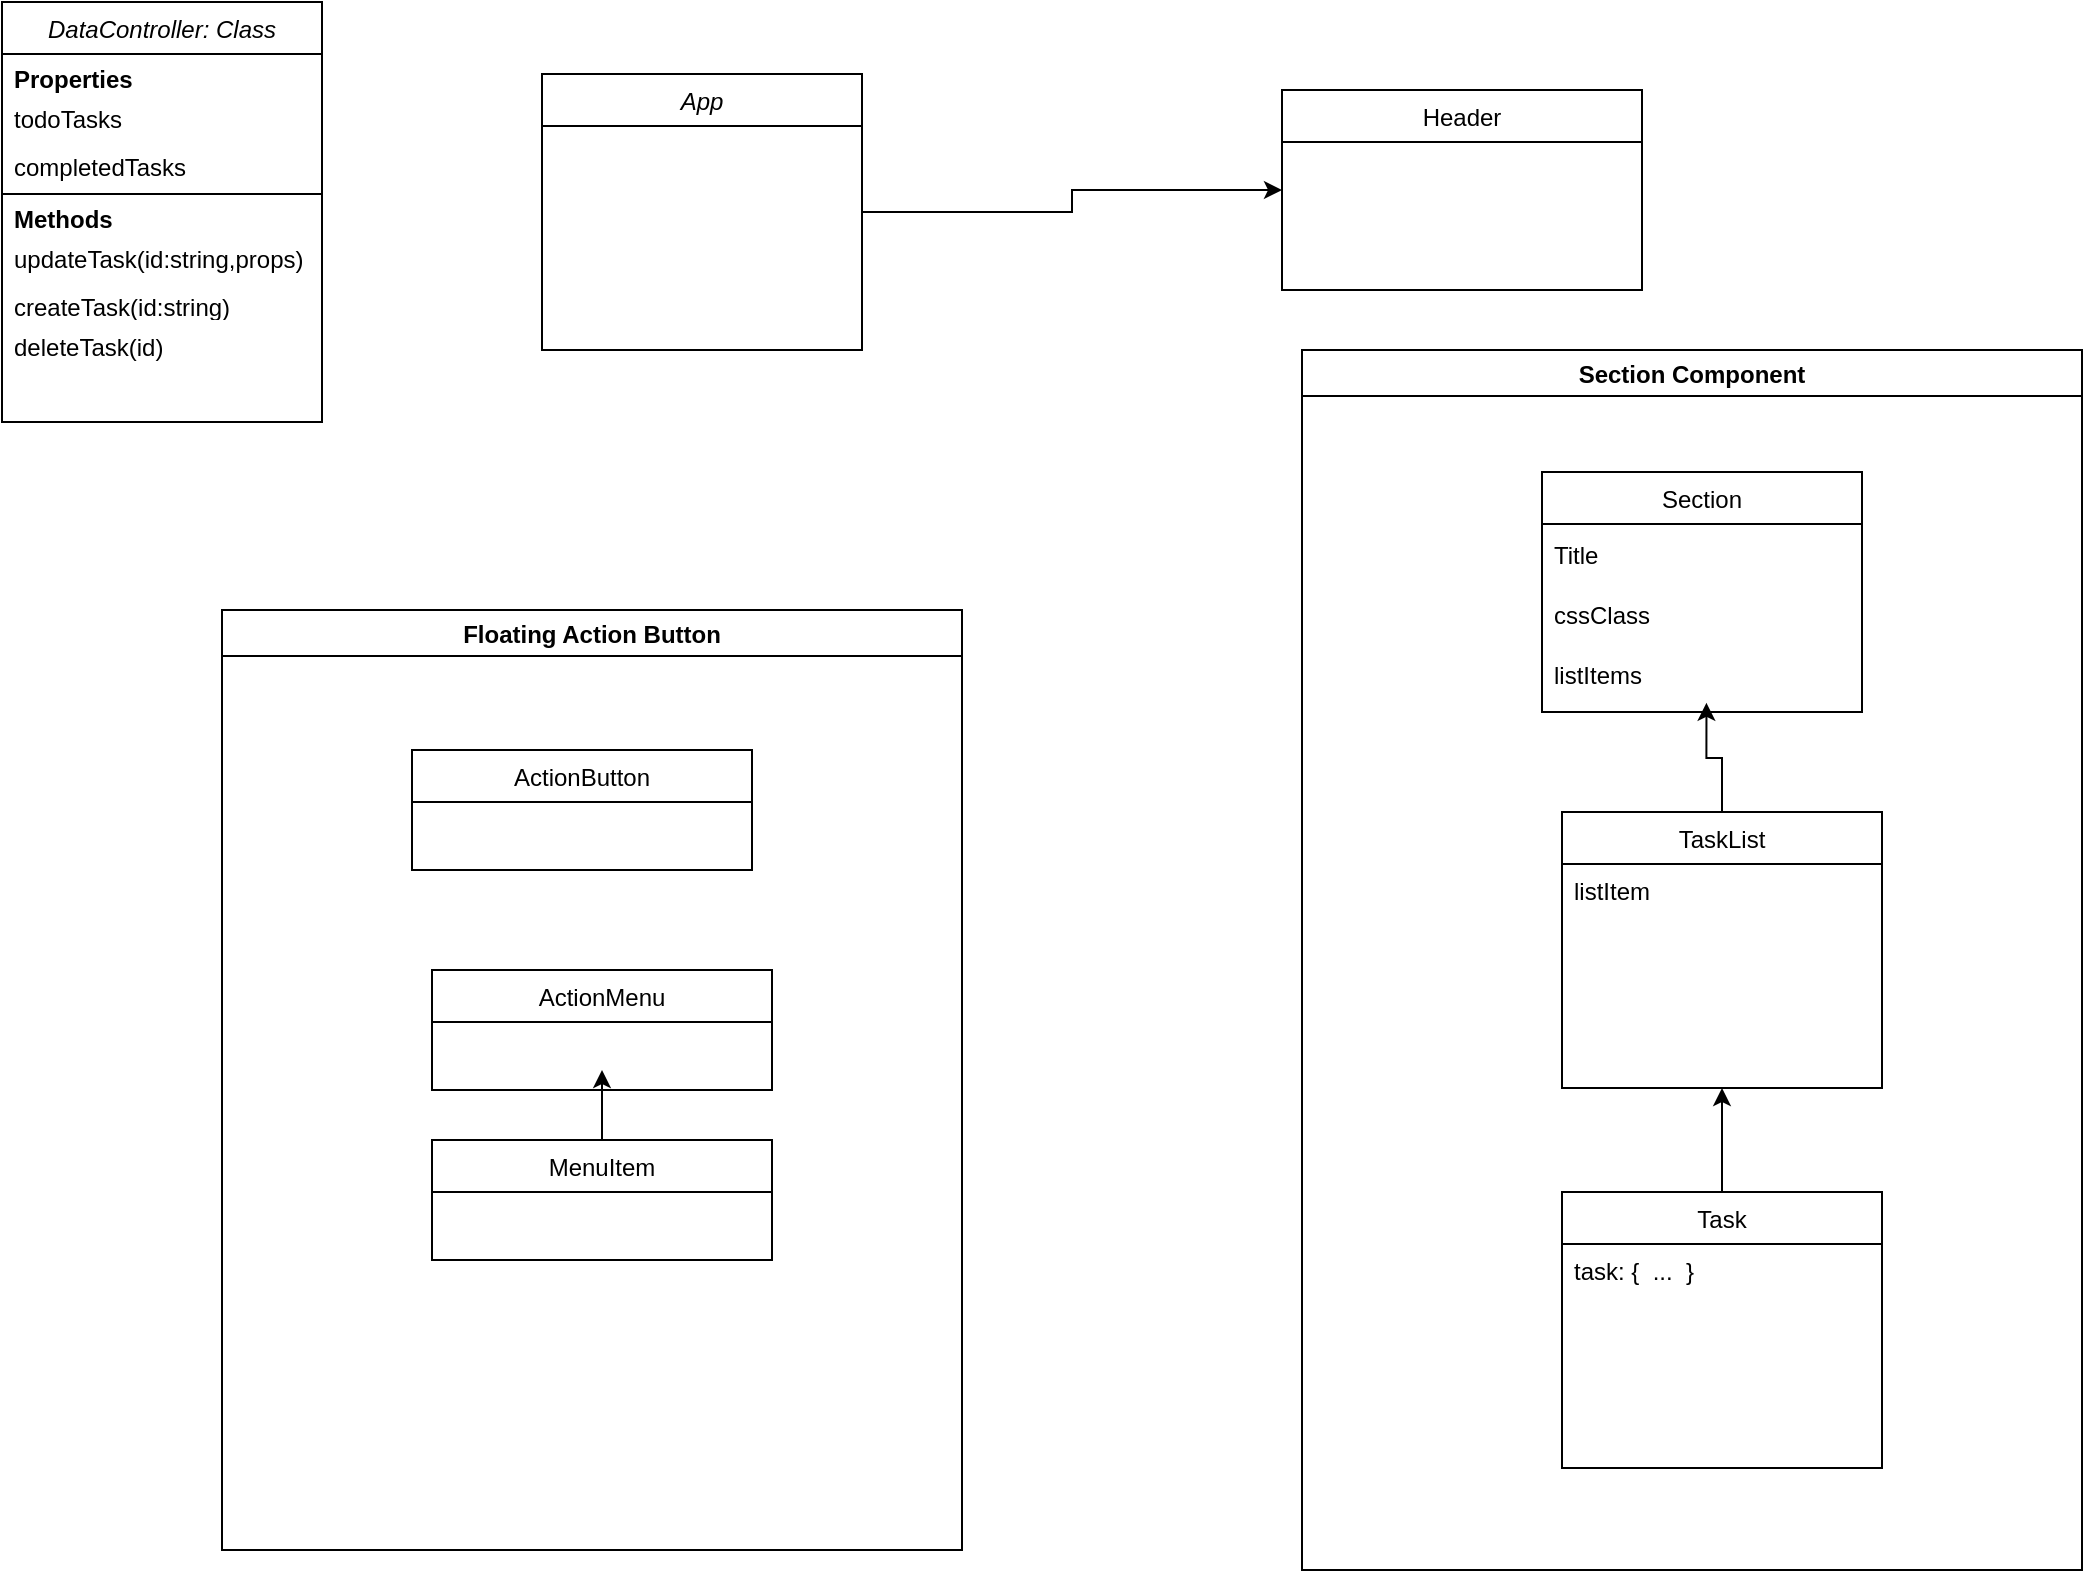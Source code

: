 <mxfile version="15.5.0" type="github">
  <diagram id="C5RBs43oDa-KdzZeNtuy" name="Page-1">
    <mxGraphModel dx="1008" dy="644" grid="1" gridSize="10" guides="1" tooltips="1" connect="1" arrows="1" fold="1" page="1" pageScale="1" pageWidth="827" pageHeight="1169" math="0" shadow="0">
      <root>
        <mxCell id="WIyWlLk6GJQsqaUBKTNV-0" />
        <mxCell id="WIyWlLk6GJQsqaUBKTNV-1" parent="WIyWlLk6GJQsqaUBKTNV-0" />
        <mxCell id="M2CKadQybSeCqdmyxE6D-11" style="edgeStyle=orthogonalEdgeStyle;rounded=0;orthogonalLoop=1;jettySize=auto;html=1;entryX=0;entryY=0.5;entryDx=0;entryDy=0;" edge="1" parent="WIyWlLk6GJQsqaUBKTNV-1" source="zkfFHV4jXpPFQw0GAbJ--0" target="zkfFHV4jXpPFQw0GAbJ--17">
          <mxGeometry relative="1" as="geometry" />
        </mxCell>
        <mxCell id="zkfFHV4jXpPFQw0GAbJ--0" value="App" style="swimlane;fontStyle=2;align=center;verticalAlign=top;childLayout=stackLayout;horizontal=1;startSize=26;horizontalStack=0;resizeParent=1;resizeLast=0;collapsible=1;marginBottom=0;rounded=0;shadow=0;strokeWidth=1;" parent="WIyWlLk6GJQsqaUBKTNV-1" vertex="1">
          <mxGeometry x="350" y="82" width="160" height="138" as="geometry">
            <mxRectangle x="230" y="140" width="160" height="26" as="alternateBounds" />
          </mxGeometry>
        </mxCell>
        <mxCell id="zkfFHV4jXpPFQw0GAbJ--17" value="Header" style="swimlane;fontStyle=0;align=center;verticalAlign=top;childLayout=stackLayout;horizontal=1;startSize=26;horizontalStack=0;resizeParent=1;resizeLast=0;collapsible=1;marginBottom=0;rounded=0;shadow=0;strokeWidth=1;" parent="WIyWlLk6GJQsqaUBKTNV-1" vertex="1">
          <mxGeometry x="720" y="90" width="180" height="100" as="geometry">
            <mxRectangle x="550" y="140" width="160" height="26" as="alternateBounds" />
          </mxGeometry>
        </mxCell>
        <mxCell id="uqA3rBejiStXe5xm_GGv-15" value="DataController: Class" style="swimlane;fontStyle=2;align=center;verticalAlign=top;childLayout=stackLayout;horizontal=1;startSize=26;horizontalStack=0;resizeParent=1;resizeLast=0;collapsible=1;marginBottom=0;rounded=0;shadow=0;strokeWidth=1;" parent="WIyWlLk6GJQsqaUBKTNV-1" vertex="1">
          <mxGeometry x="80" y="46" width="160" height="210" as="geometry">
            <mxRectangle x="230" y="140" width="160" height="26" as="alternateBounds" />
          </mxGeometry>
        </mxCell>
        <mxCell id="uqA3rBejiStXe5xm_GGv-17" value="Properties" style="text;strokeColor=none;fillColor=none;align=left;verticalAlign=middle;spacingLeft=4;spacingRight=4;overflow=hidden;points=[[0,0.5],[1,0.5]];portConstraint=eastwest;rotatable=0;fontStyle=1" parent="uqA3rBejiStXe5xm_GGv-15" vertex="1">
          <mxGeometry y="26" width="160" height="24" as="geometry" />
        </mxCell>
        <mxCell id="uqA3rBejiStXe5xm_GGv-18" value="todoTasks&#xa;" style="text;strokeColor=none;fillColor=none;align=left;verticalAlign=middle;spacingLeft=4;spacingRight=4;overflow=hidden;points=[[0,0.5],[1,0.5]];portConstraint=eastwest;rotatable=0;" parent="uqA3rBejiStXe5xm_GGv-15" vertex="1">
          <mxGeometry y="50" width="160" height="22" as="geometry" />
        </mxCell>
        <mxCell id="M2CKadQybSeCqdmyxE6D-9" value="completedTasks" style="text;strokeColor=none;fillColor=none;align=left;verticalAlign=middle;spacingLeft=4;spacingRight=4;overflow=hidden;points=[[0,0.5],[1,0.5]];portConstraint=eastwest;rotatable=0;" vertex="1" parent="uqA3rBejiStXe5xm_GGv-15">
          <mxGeometry y="72" width="160" height="20" as="geometry" />
        </mxCell>
        <mxCell id="M2CKadQybSeCqdmyxE6D-12" value="" style="line;strokeWidth=1;fillColor=none;align=left;verticalAlign=middle;spacingTop=-1;spacingLeft=3;spacingRight=3;rotatable=0;labelPosition=right;points=[];portConstraint=eastwest;" vertex="1" parent="uqA3rBejiStXe5xm_GGv-15">
          <mxGeometry y="92" width="160" height="8" as="geometry" />
        </mxCell>
        <mxCell id="M2CKadQybSeCqdmyxE6D-13" value="Methods&#xa;" style="text;strokeColor=none;fillColor=none;align=left;verticalAlign=middle;spacingLeft=4;spacingRight=4;overflow=hidden;points=[[0,0.5],[1,0.5]];portConstraint=eastwest;rotatable=0;fontStyle=1" vertex="1" parent="uqA3rBejiStXe5xm_GGv-15">
          <mxGeometry y="100" width="160" height="20" as="geometry" />
        </mxCell>
        <mxCell id="M2CKadQybSeCqdmyxE6D-17" value="updateTask(id:string,props)&#xa;" style="text;strokeColor=none;fillColor=none;align=left;verticalAlign=middle;spacingLeft=4;spacingRight=4;overflow=hidden;points=[[0,0.5],[1,0.5]];portConstraint=eastwest;rotatable=0;" vertex="1" parent="uqA3rBejiStXe5xm_GGv-15">
          <mxGeometry y="120" width="160" height="24" as="geometry" />
        </mxCell>
        <mxCell id="M2CKadQybSeCqdmyxE6D-18" value="createTask(id:string)" style="text;strokeColor=none;fillColor=none;align=left;verticalAlign=middle;spacingLeft=4;spacingRight=4;overflow=hidden;points=[[0,0.5],[1,0.5]];portConstraint=eastwest;rotatable=0;" vertex="1" parent="uqA3rBejiStXe5xm_GGv-15">
          <mxGeometry y="144" width="160" height="16" as="geometry" />
        </mxCell>
        <mxCell id="M2CKadQybSeCqdmyxE6D-19" value="deleteTask(id)" style="text;strokeColor=none;fillColor=none;align=left;verticalAlign=middle;spacingLeft=4;spacingRight=4;overflow=hidden;points=[[0,0.5],[1,0.5]];portConstraint=eastwest;rotatable=0;" vertex="1" parent="uqA3rBejiStXe5xm_GGv-15">
          <mxGeometry y="160" width="160" height="24" as="geometry" />
        </mxCell>
        <mxCell id="M2CKadQybSeCqdmyxE6D-7" value="Section Component" style="swimlane;" vertex="1" parent="WIyWlLk6GJQsqaUBKTNV-1">
          <mxGeometry x="730" y="220" width="390" height="610" as="geometry" />
        </mxCell>
        <mxCell id="zkfFHV4jXpPFQw0GAbJ--13" value="Section" style="swimlane;fontStyle=0;align=center;verticalAlign=top;childLayout=stackLayout;horizontal=1;startSize=26;horizontalStack=0;resizeParent=1;resizeLast=0;collapsible=1;marginBottom=0;rounded=0;shadow=0;strokeWidth=1;" parent="M2CKadQybSeCqdmyxE6D-7" vertex="1">
          <mxGeometry x="120" y="61" width="160" height="120" as="geometry">
            <mxRectangle x="340" y="380" width="170" height="26" as="alternateBounds" />
          </mxGeometry>
        </mxCell>
        <mxCell id="uqA3rBejiStXe5xm_GGv-7" value="Title" style="text;strokeColor=none;fillColor=none;align=left;verticalAlign=middle;spacingLeft=4;spacingRight=4;overflow=hidden;points=[[0,0.5],[1,0.5]];portConstraint=eastwest;rotatable=0;" parent="zkfFHV4jXpPFQw0GAbJ--13" vertex="1">
          <mxGeometry y="26" width="160" height="30" as="geometry" />
        </mxCell>
        <mxCell id="uqA3rBejiStXe5xm_GGv-8" value="cssClass" style="text;strokeColor=none;fillColor=none;align=left;verticalAlign=middle;spacingLeft=4;spacingRight=4;overflow=hidden;points=[[0,0.5],[1,0.5]];portConstraint=eastwest;rotatable=0;" parent="zkfFHV4jXpPFQw0GAbJ--13" vertex="1">
          <mxGeometry y="56" width="160" height="30" as="geometry" />
        </mxCell>
        <mxCell id="uqA3rBejiStXe5xm_GGv-9" value="listItems" style="text;strokeColor=none;fillColor=none;align=left;verticalAlign=middle;spacingLeft=4;spacingRight=4;overflow=hidden;points=[[0,0.5],[1,0.5]];portConstraint=eastwest;rotatable=0;" parent="zkfFHV4jXpPFQw0GAbJ--13" vertex="1">
          <mxGeometry y="86" width="160" height="30" as="geometry" />
        </mxCell>
        <mxCell id="zkfFHV4jXpPFQw0GAbJ--6" value="TaskList" style="swimlane;fontStyle=0;align=center;verticalAlign=top;childLayout=stackLayout;horizontal=1;startSize=26;horizontalStack=0;resizeParent=1;resizeLast=0;collapsible=1;marginBottom=0;rounded=0;shadow=0;strokeWidth=1;" parent="M2CKadQybSeCqdmyxE6D-7" vertex="1">
          <mxGeometry x="130" y="231" width="160" height="138" as="geometry">
            <mxRectangle x="130" y="380" width="160" height="26" as="alternateBounds" />
          </mxGeometry>
        </mxCell>
        <mxCell id="zkfFHV4jXpPFQw0GAbJ--7" value="listItem" style="text;align=left;verticalAlign=top;spacingLeft=4;spacingRight=4;overflow=hidden;rotatable=0;points=[[0,0.5],[1,0.5]];portConstraint=eastwest;" parent="zkfFHV4jXpPFQw0GAbJ--6" vertex="1">
          <mxGeometry y="26" width="160" height="26" as="geometry" />
        </mxCell>
        <mxCell id="uqA3rBejiStXe5xm_GGv-13" style="edgeStyle=orthogonalEdgeStyle;rounded=0;orthogonalLoop=1;jettySize=auto;html=1;entryX=0.514;entryY=0.981;entryDx=0;entryDy=0;entryPerimeter=0;" parent="M2CKadQybSeCqdmyxE6D-7" source="zkfFHV4jXpPFQw0GAbJ--6" target="uqA3rBejiStXe5xm_GGv-9" edge="1">
          <mxGeometry relative="1" as="geometry" />
        </mxCell>
        <mxCell id="uqA3rBejiStXe5xm_GGv-11" value="Task" style="swimlane;fontStyle=0;align=center;verticalAlign=top;childLayout=stackLayout;horizontal=1;startSize=26;horizontalStack=0;resizeParent=1;resizeLast=0;collapsible=1;marginBottom=0;rounded=0;shadow=0;strokeWidth=1;" parent="M2CKadQybSeCqdmyxE6D-7" vertex="1">
          <mxGeometry x="130" y="421" width="160" height="138" as="geometry">
            <mxRectangle x="130" y="380" width="160" height="26" as="alternateBounds" />
          </mxGeometry>
        </mxCell>
        <mxCell id="uqA3rBejiStXe5xm_GGv-12" value="task: {  ...  }" style="text;align=left;verticalAlign=top;spacingLeft=4;spacingRight=4;overflow=hidden;rotatable=0;points=[[0,0.5],[1,0.5]];portConstraint=eastwest;" parent="uqA3rBejiStXe5xm_GGv-11" vertex="1">
          <mxGeometry y="26" width="160" height="26" as="geometry" />
        </mxCell>
        <mxCell id="uqA3rBejiStXe5xm_GGv-14" style="edgeStyle=orthogonalEdgeStyle;rounded=0;orthogonalLoop=1;jettySize=auto;html=1;entryX=0.5;entryY=1;entryDx=0;entryDy=0;" parent="M2CKadQybSeCqdmyxE6D-7" source="uqA3rBejiStXe5xm_GGv-11" target="zkfFHV4jXpPFQw0GAbJ--6" edge="1">
          <mxGeometry relative="1" as="geometry" />
        </mxCell>
        <mxCell id="M2CKadQybSeCqdmyxE6D-8" value="Floating Action Button" style="swimlane;" vertex="1" parent="WIyWlLk6GJQsqaUBKTNV-1">
          <mxGeometry x="190" y="350" width="370" height="470" as="geometry" />
        </mxCell>
        <mxCell id="M2CKadQybSeCqdmyxE6D-3" value="" style="group" vertex="1" connectable="0" parent="M2CKadQybSeCqdmyxE6D-8">
          <mxGeometry x="95" y="70" width="180" height="255" as="geometry" />
        </mxCell>
        <mxCell id="uqA3rBejiStXe5xm_GGv-19" value="ActionButton" style="swimlane;fontStyle=0;align=center;verticalAlign=top;childLayout=stackLayout;horizontal=1;startSize=26;horizontalStack=0;resizeParent=1;resizeLast=0;collapsible=1;marginBottom=0;rounded=0;shadow=0;strokeWidth=1;" parent="M2CKadQybSeCqdmyxE6D-3" vertex="1">
          <mxGeometry width="170" height="60" as="geometry">
            <mxRectangle x="550" y="140" width="160" height="26" as="alternateBounds" />
          </mxGeometry>
        </mxCell>
        <mxCell id="M2CKadQybSeCqdmyxE6D-2" style="edgeStyle=orthogonalEdgeStyle;rounded=0;orthogonalLoop=1;jettySize=auto;html=1;" edge="1" parent="M2CKadQybSeCqdmyxE6D-3" source="M2CKadQybSeCqdmyxE6D-0">
          <mxGeometry relative="1" as="geometry">
            <mxPoint x="95" y="160" as="targetPoint" />
          </mxGeometry>
        </mxCell>
        <mxCell id="M2CKadQybSeCqdmyxE6D-0" value="MenuItem" style="swimlane;fontStyle=0;align=center;verticalAlign=top;childLayout=stackLayout;horizontal=1;startSize=26;horizontalStack=0;resizeParent=1;resizeLast=0;collapsible=1;marginBottom=0;rounded=0;shadow=0;strokeWidth=1;" vertex="1" parent="M2CKadQybSeCqdmyxE6D-3">
          <mxGeometry x="10" y="195" width="170" height="60" as="geometry">
            <mxRectangle x="550" y="140" width="160" height="26" as="alternateBounds" />
          </mxGeometry>
        </mxCell>
        <mxCell id="M2CKadQybSeCqdmyxE6D-1" value="ActionMenu" style="swimlane;fontStyle=0;align=center;verticalAlign=top;childLayout=stackLayout;horizontal=1;startSize=26;horizontalStack=0;resizeParent=1;resizeLast=0;collapsible=1;marginBottom=0;rounded=0;shadow=0;strokeWidth=1;" vertex="1" parent="M2CKadQybSeCqdmyxE6D-3">
          <mxGeometry x="10" y="110" width="170" height="60" as="geometry">
            <mxRectangle x="550" y="140" width="160" height="26" as="alternateBounds" />
          </mxGeometry>
        </mxCell>
      </root>
    </mxGraphModel>
  </diagram>
</mxfile>
